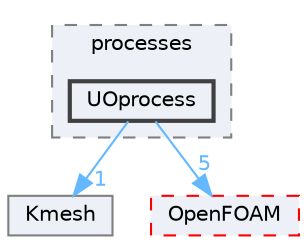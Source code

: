 digraph "src/randomProcesses/processes/UOprocess"
{
 // LATEX_PDF_SIZE
  bgcolor="transparent";
  edge [fontname=Helvetica,fontsize=10,labelfontname=Helvetica,labelfontsize=10];
  node [fontname=Helvetica,fontsize=10,shape=box,height=0.2,width=0.4];
  compound=true
  subgraph clusterdir_b65a53f4596a6a5e77398918ac517637 {
    graph [ bgcolor="#edf0f7", pencolor="grey50", label="processes", fontname=Helvetica,fontsize=10 style="filled,dashed", URL="dir_b65a53f4596a6a5e77398918ac517637.html",tooltip=""]
  dir_961e89e58e990be9b6624b4f524bf58e [label="UOprocess", fillcolor="#edf0f7", color="grey25", style="filled,bold", URL="dir_961e89e58e990be9b6624b4f524bf58e.html",tooltip=""];
  }
  dir_06b4c5f3b0aa25deb28800f5c422a252 [label="Kmesh", fillcolor="#edf0f7", color="grey50", style="filled", URL="dir_06b4c5f3b0aa25deb28800f5c422a252.html",tooltip=""];
  dir_c5473ff19b20e6ec4dfe5c310b3778a8 [label="OpenFOAM", fillcolor="#edf0f7", color="red", style="filled,dashed", URL="dir_c5473ff19b20e6ec4dfe5c310b3778a8.html",tooltip=""];
  dir_961e89e58e990be9b6624b4f524bf58e->dir_06b4c5f3b0aa25deb28800f5c422a252 [headlabel="1", labeldistance=1.5 headhref="dir_004230_002039.html" href="dir_004230_002039.html" color="steelblue1" fontcolor="steelblue1"];
  dir_961e89e58e990be9b6624b4f524bf58e->dir_c5473ff19b20e6ec4dfe5c310b3778a8 [headlabel="5", labeldistance=1.5 headhref="dir_004230_002695.html" href="dir_004230_002695.html" color="steelblue1" fontcolor="steelblue1"];
}
